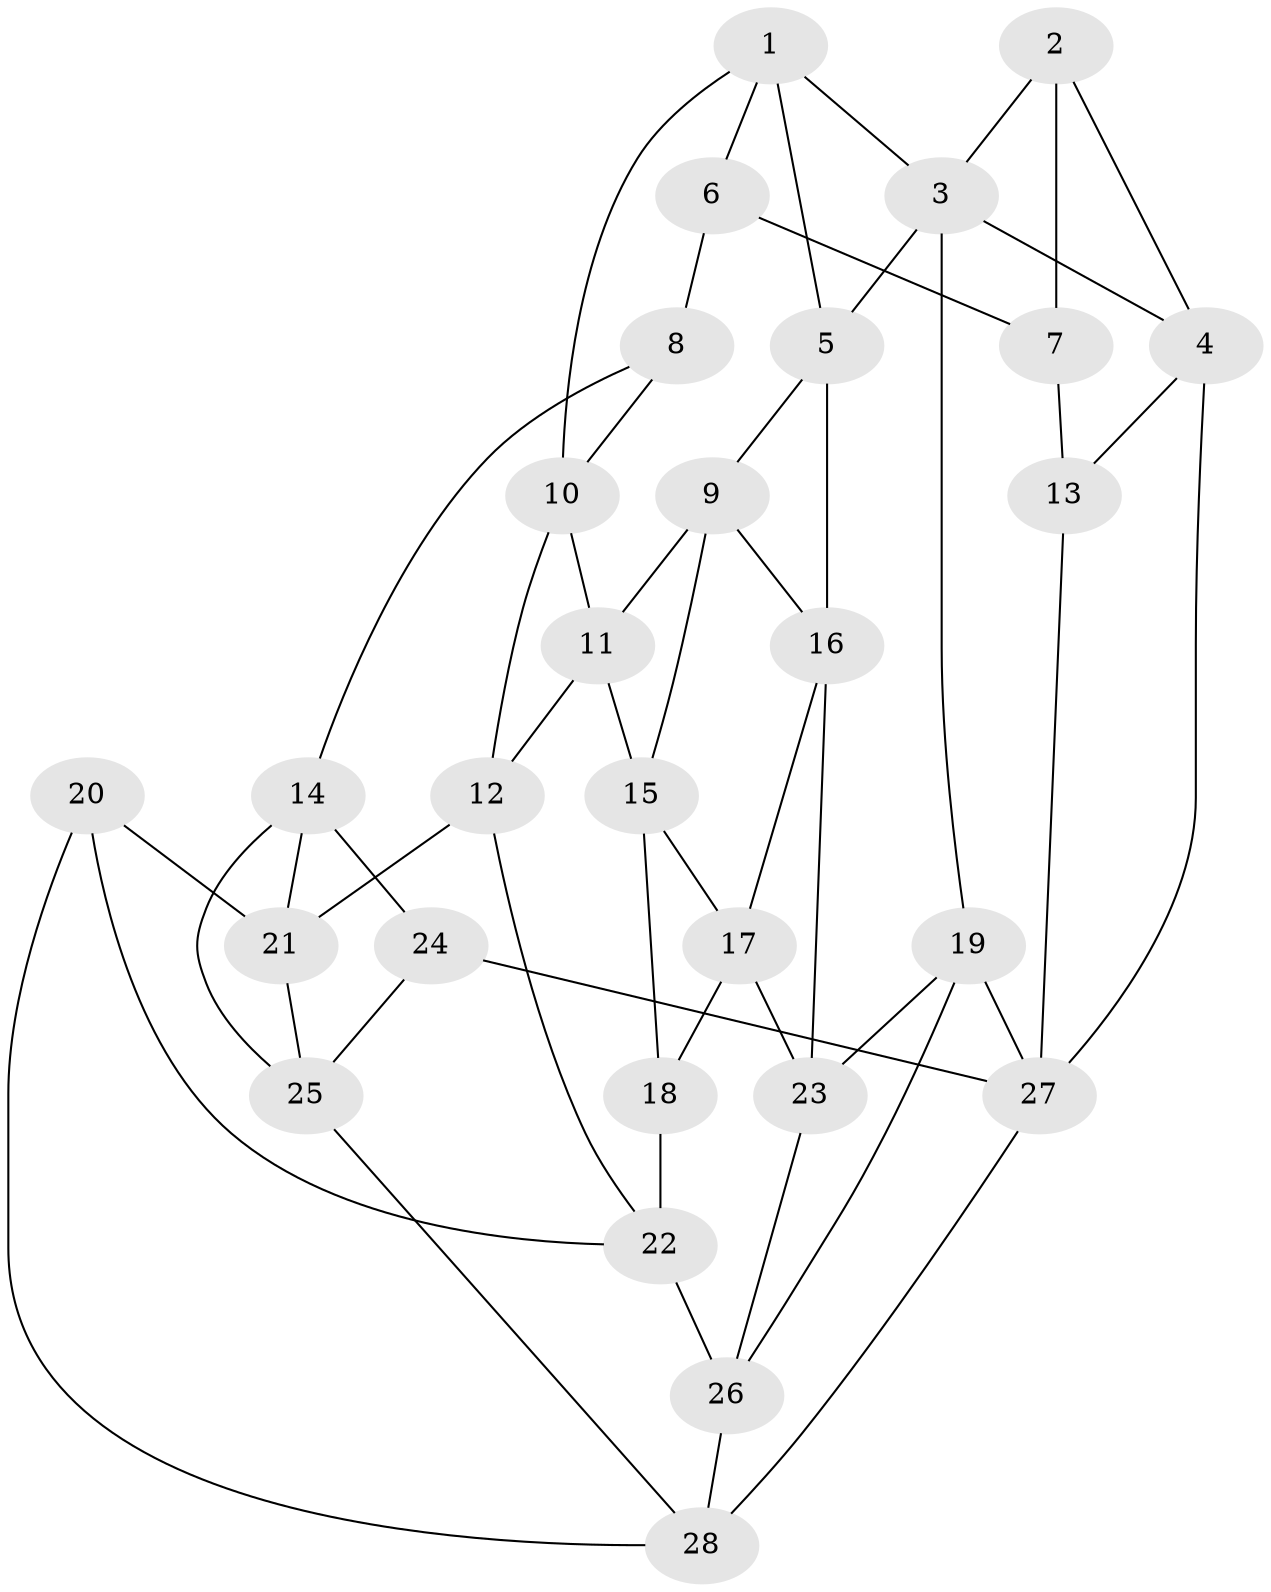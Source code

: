 // original degree distribution, {3: 0.029411764705882353, 4: 0.29411764705882354, 5: 0.4117647058823529, 6: 0.2647058823529412}
// Generated by graph-tools (version 1.1) at 2025/38/03/04/25 23:38:36]
// undirected, 28 vertices, 53 edges
graph export_dot {
  node [color=gray90,style=filled];
  1;
  2;
  3;
  4;
  5;
  6;
  7;
  8;
  9;
  10;
  11;
  12;
  13;
  14;
  15;
  16;
  17;
  18;
  19;
  20;
  21;
  22;
  23;
  24;
  25;
  26;
  27;
  28;
  1 -- 3 [weight=1.0];
  1 -- 5 [weight=1.0];
  1 -- 6 [weight=1.0];
  1 -- 10 [weight=1.0];
  2 -- 3 [weight=1.0];
  2 -- 4 [weight=1.0];
  2 -- 7 [weight=1.0];
  3 -- 4 [weight=1.0];
  3 -- 5 [weight=1.0];
  3 -- 19 [weight=1.0];
  4 -- 13 [weight=1.0];
  4 -- 27 [weight=1.0];
  5 -- 9 [weight=1.0];
  5 -- 16 [weight=1.0];
  6 -- 7 [weight=1.0];
  6 -- 8 [weight=1.0];
  7 -- 13 [weight=2.0];
  8 -- 10 [weight=1.0];
  8 -- 14 [weight=1.0];
  9 -- 11 [weight=1.0];
  9 -- 15 [weight=1.0];
  9 -- 16 [weight=1.0];
  10 -- 11 [weight=1.0];
  10 -- 12 [weight=1.0];
  11 -- 12 [weight=1.0];
  11 -- 15 [weight=1.0];
  12 -- 21 [weight=1.0];
  12 -- 22 [weight=1.0];
  13 -- 27 [weight=1.0];
  14 -- 21 [weight=1.0];
  14 -- 24 [weight=1.0];
  14 -- 25 [weight=1.0];
  15 -- 17 [weight=1.0];
  15 -- 18 [weight=1.0];
  16 -- 17 [weight=1.0];
  16 -- 23 [weight=1.0];
  17 -- 18 [weight=1.0];
  17 -- 23 [weight=1.0];
  18 -- 22 [weight=2.0];
  19 -- 23 [weight=1.0];
  19 -- 26 [weight=1.0];
  19 -- 27 [weight=1.0];
  20 -- 21 [weight=1.0];
  20 -- 22 [weight=1.0];
  20 -- 28 [weight=1.0];
  21 -- 25 [weight=1.0];
  22 -- 26 [weight=1.0];
  23 -- 26 [weight=1.0];
  24 -- 25 [weight=1.0];
  24 -- 27 [weight=2.0];
  25 -- 28 [weight=1.0];
  26 -- 28 [weight=1.0];
  27 -- 28 [weight=1.0];
}
